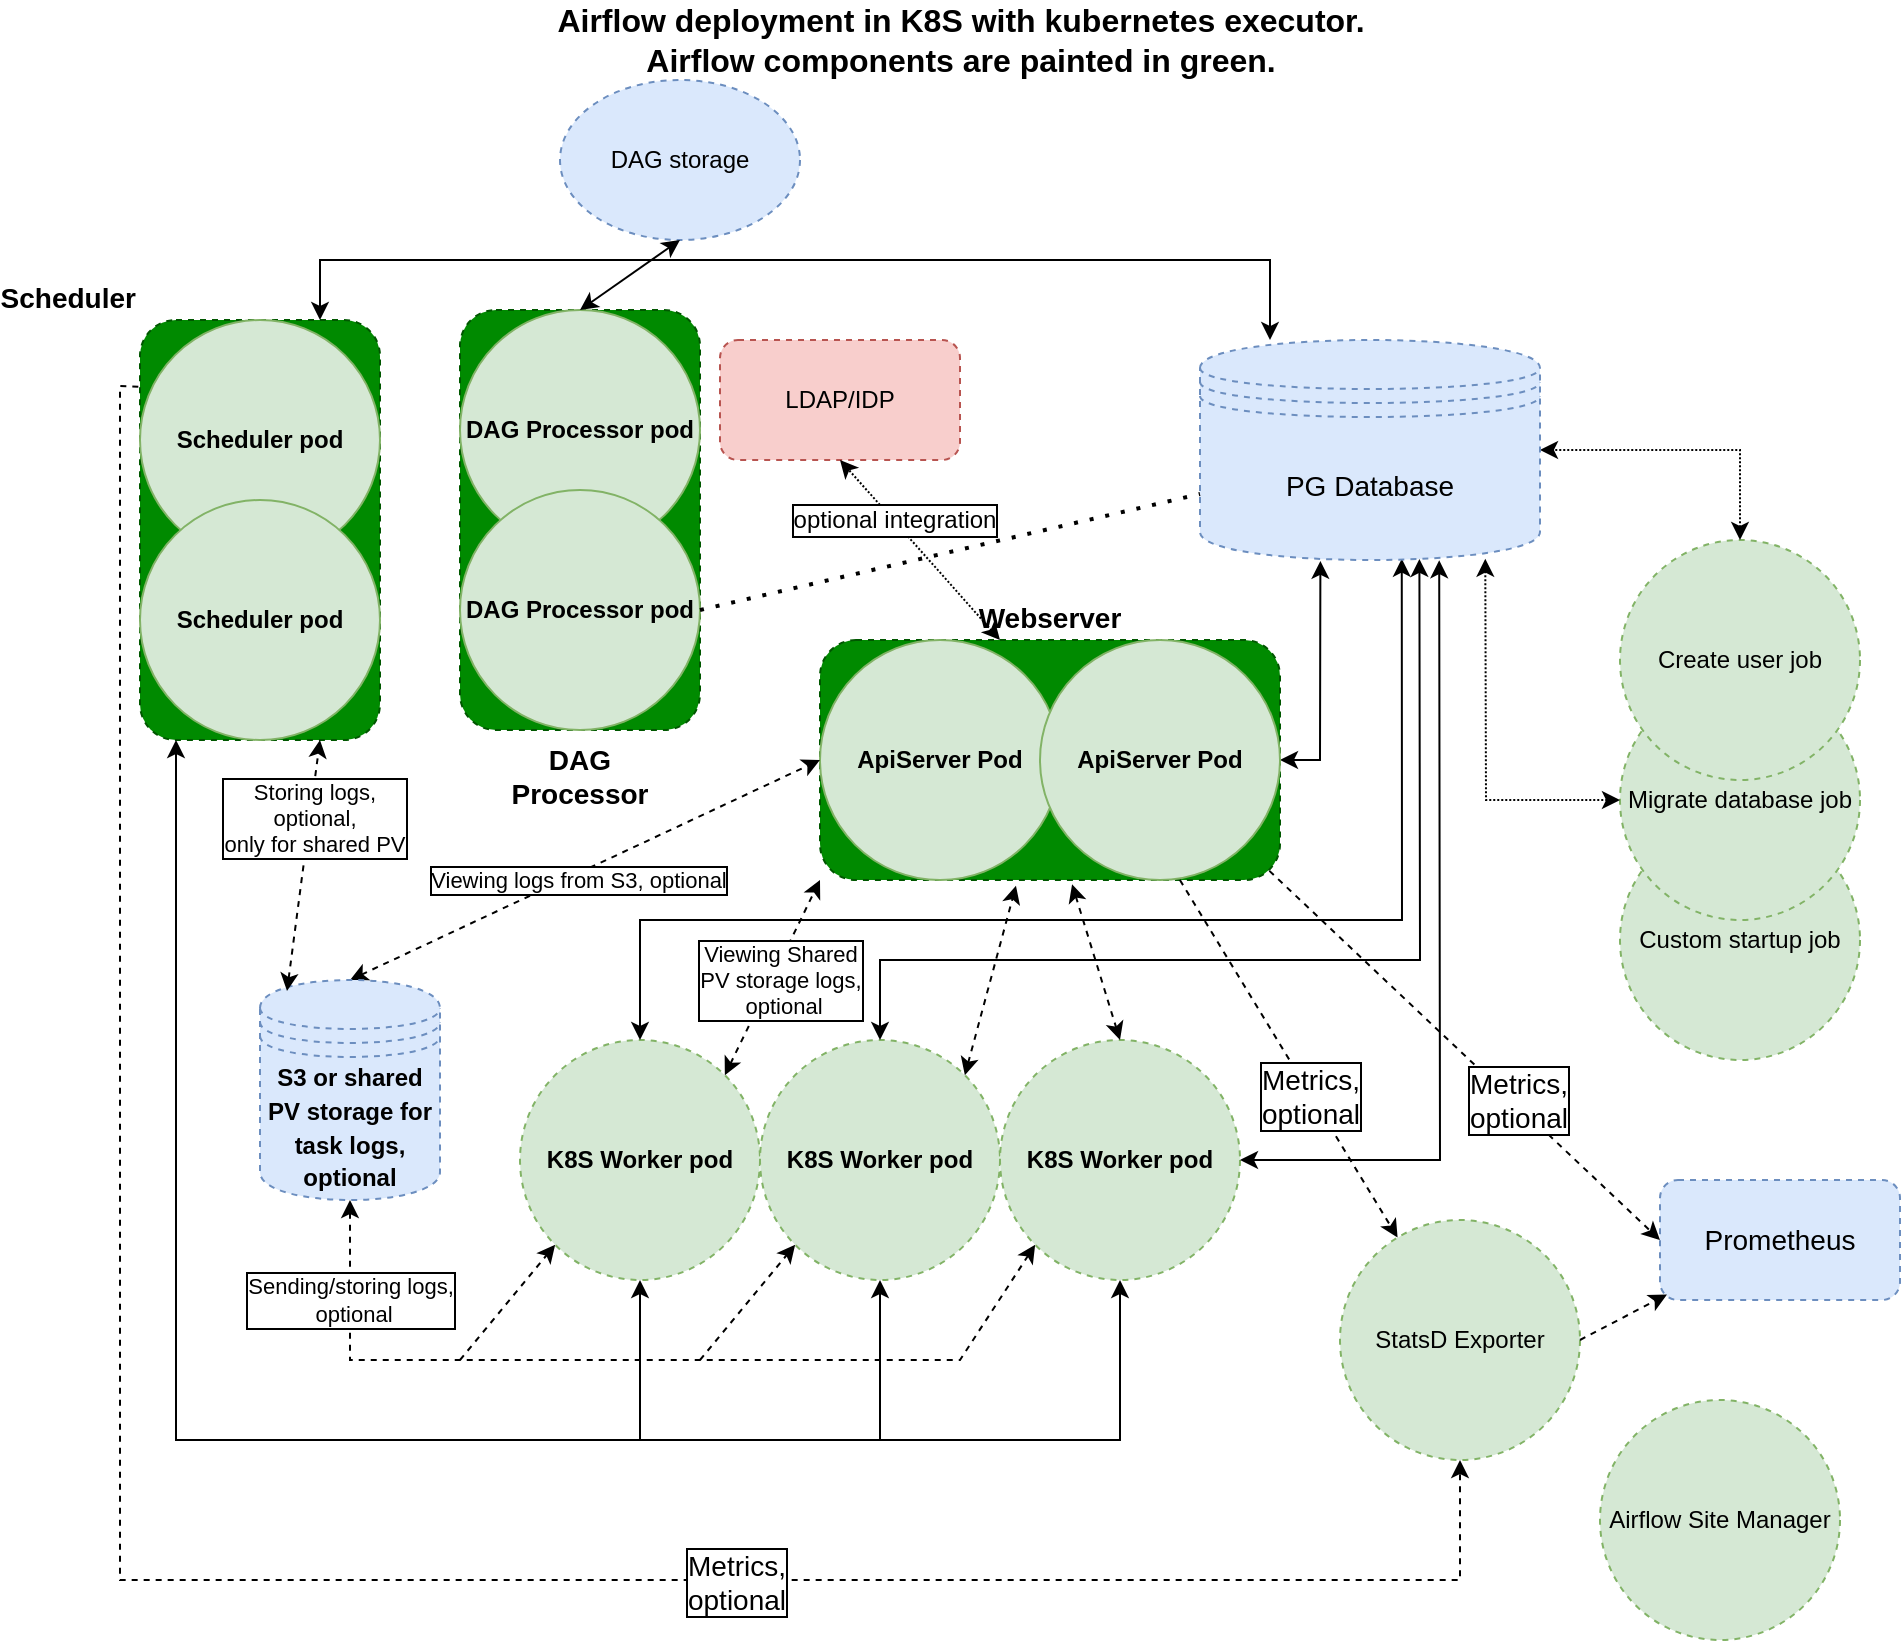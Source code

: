 <mxfile version="16.4.0" type="device"><diagram id="GbyRqpKRcZK6B-UKNelD" name="Page-1"><mxGraphModel dx="1839" dy="689" grid="1" gridSize="10" guides="1" tooltips="1" connect="1" arrows="1" fold="1" page="1" pageScale="1" pageWidth="850" pageHeight="1100" math="0" shadow="0"><root><mxCell id="0"/><mxCell id="1" parent="0"/><mxCell id="gsVhFYKg911GCEjuxf2I-16" value="&lt;b&gt;&lt;font style=&quot;font-size: 14px&quot; color=&quot;#000000&quot;&gt;Webserver&lt;/font&gt;&lt;/b&gt;" style="rounded=1;whiteSpace=wrap;html=1;dashed=1;spacingTop=0;labelPosition=center;verticalLabelPosition=top;align=center;verticalAlign=bottom;fillColor=#008a00;fontColor=#ffffff;strokeColor=#005700;" parent="1" vertex="1"><mxGeometry x="300" y="320" width="230" height="120" as="geometry"/></mxCell><mxCell id="gsVhFYKg911GCEjuxf2I-14" value="&lt;b&gt;&lt;font style=&quot;font-size: 14px&quot; color=&quot;#000000&quot;&gt;Scheduler&lt;/font&gt;&lt;/b&gt;" style="rounded=1;whiteSpace=wrap;html=1;dashed=1;spacingTop=0;labelPosition=left;verticalLabelPosition=top;align=right;verticalAlign=bottom;fillColor=#008a00;fontColor=#ffffff;strokeColor=#005700;" parent="1" vertex="1"><mxGeometry x="-40" y="160" width="120" height="210" as="geometry"/></mxCell><mxCell id="01b81DOPks4PxqhsAP29-1" value="&lt;b&gt;ApiServer Pod&lt;/b&gt;" style="ellipse;whiteSpace=wrap;html=1;aspect=fixed;fillColor=#d5e8d4;strokeColor=#82b366;" parent="1" vertex="1"><mxGeometry x="300" y="320" width="120" height="120" as="geometry"/></mxCell><mxCell id="01b81DOPks4PxqhsAP29-2" value="&lt;b&gt;Scheduler pod&lt;br&gt;&lt;/b&gt;" style="ellipse;whiteSpace=wrap;html=1;aspect=fixed;fillColor=#d5e8d4;strokeColor=#82b366;" parent="1" vertex="1"><mxGeometry x="-40" y="160" width="120" height="120" as="geometry"/></mxCell><mxCell id="01b81DOPks4PxqhsAP29-3" value="&lt;b&gt;Scheduler pod&lt;/b&gt;" style="ellipse;whiteSpace=wrap;html=1;aspect=fixed;fillColor=#d5e8d4;strokeColor=#82b366;" parent="1" vertex="1"><mxGeometry x="-40" y="250" width="120" height="120" as="geometry"/></mxCell><mxCell id="01b81DOPks4PxqhsAP29-6" value="&lt;b&gt;K8S Worker pod&lt;/b&gt;" style="ellipse;whiteSpace=wrap;html=1;aspect=fixed;fillColor=#d5e8d4;strokeColor=#82b366;dashed=1;" parent="1" vertex="1"><mxGeometry x="150" y="520" width="120" height="120" as="geometry"/></mxCell><mxCell id="01b81DOPks4PxqhsAP29-7" value="&lt;b&gt;K8S Worker pod&lt;/b&gt;" style="ellipse;whiteSpace=wrap;html=1;aspect=fixed;fillColor=#d5e8d4;strokeColor=#82b366;dashed=1;" parent="1" vertex="1"><mxGeometry x="270" y="520" width="120" height="120" as="geometry"/></mxCell><mxCell id="01b81DOPks4PxqhsAP29-8" value="&lt;b&gt;K8S Worker pod&lt;/b&gt;" style="ellipse;whiteSpace=wrap;html=1;aspect=fixed;fillColor=#d5e8d4;strokeColor=#82b366;dashed=1;" parent="1" vertex="1"><mxGeometry x="390" y="520" width="120" height="120" as="geometry"/></mxCell><mxCell id="01b81DOPks4PxqhsAP29-10" value="" style="endArrow=classic;startArrow=classic;html=1;rounded=0;entryX=0.72;entryY=1.001;entryDx=0;entryDy=0;entryPerimeter=0;exitX=1;exitY=0.5;exitDx=0;exitDy=0;" parent="1" source="01b81DOPks4PxqhsAP29-8" edge="1"><mxGeometry width="50" height="50" relative="1" as="geometry"><mxPoint x="390" y="560" as="sourcePoint"/><mxPoint x="609.6" y="280.11" as="targetPoint"/><Array as="points"><mxPoint x="610" y="580"/></Array></mxGeometry></mxCell><mxCell id="01b81DOPks4PxqhsAP29-11" value="" style="endArrow=classic;startArrow=classic;html=1;rounded=0;exitX=0.5;exitY=0;exitDx=0;exitDy=0;entryX=0.665;entryY=0.995;entryDx=0;entryDy=0;entryPerimeter=0;" parent="1" source="01b81DOPks4PxqhsAP29-7" edge="1"><mxGeometry width="50" height="50" relative="1" as="geometry"><mxPoint x="390" y="560" as="sourcePoint"/><mxPoint x="599.7" y="279.45" as="targetPoint"/><Array as="points"><mxPoint x="330" y="480"/><mxPoint x="510" y="480"/><mxPoint x="600" y="480"/></Array></mxGeometry></mxCell><mxCell id="01b81DOPks4PxqhsAP29-12" value="" style="endArrow=classic;startArrow=classic;html=1;rounded=0;exitX=0.5;exitY=0;exitDx=0;exitDy=0;entryX=0.616;entryY=0.994;entryDx=0;entryDy=0;entryPerimeter=0;" parent="1" source="01b81DOPks4PxqhsAP29-6" edge="1"><mxGeometry width="50" height="50" relative="1" as="geometry"><mxPoint x="390" y="560" as="sourcePoint"/><mxPoint x="590.88" y="279.34" as="targetPoint"/><Array as="points"><mxPoint x="210" y="460"/><mxPoint x="591" y="460"/></Array></mxGeometry></mxCell><mxCell id="01b81DOPks4PxqhsAP29-14" value="" style="endArrow=classic;startArrow=classic;html=1;rounded=0;exitX=1;exitY=0.5;exitDx=0;exitDy=0;entryX=0.39;entryY=1.004;entryDx=0;entryDy=0;entryPerimeter=0;exitPerimeter=0;" parent="1" source="gsVhFYKg911GCEjuxf2I-15" edge="1"><mxGeometry width="50" height="50" relative="1" as="geometry"><mxPoint x="390" y="450" as="sourcePoint"/><mxPoint x="550.2" y="280.44" as="targetPoint"/><Array as="points"><mxPoint x="550" y="380"/></Array></mxGeometry></mxCell><mxCell id="01b81DOPks4PxqhsAP29-20" value="Viewing Shared &lt;br&gt;PV storage logs,&lt;br&gt;&amp;nbsp;optional" style="endArrow=classic;startArrow=classic;html=1;rounded=0;exitX=1;exitY=0;exitDx=0;exitDy=0;dashed=1;labelBorderColor=default;" parent="1" source="01b81DOPks4PxqhsAP29-6" edge="1"><mxGeometry x="0.011" y="-4" width="50" height="50" relative="1" as="geometry"><mxPoint x="390" y="550" as="sourcePoint"/><mxPoint x="300" y="440" as="targetPoint"/><mxPoint as="offset"/><Array as="points"/></mxGeometry></mxCell><mxCell id="01b81DOPks4PxqhsAP29-21" value="" style="endArrow=classic;startArrow=classic;html=1;rounded=0;dashed=1;exitX=1;exitY=0;exitDx=0;exitDy=0;entryX=0.426;entryY=1.024;entryDx=0;entryDy=0;entryPerimeter=0;" parent="1" source="01b81DOPks4PxqhsAP29-7" target="gsVhFYKg911GCEjuxf2I-16" edge="1"><mxGeometry width="50" height="50" relative="1" as="geometry"><mxPoint x="390" y="550" as="sourcePoint"/><mxPoint x="440" y="500" as="targetPoint"/><Array as="points"/></mxGeometry></mxCell><mxCell id="01b81DOPks4PxqhsAP29-22" value="" style="endArrow=classic;startArrow=classic;html=1;rounded=0;dashed=1;exitX=0.548;exitY=1.018;exitDx=0;exitDy=0;entryX=0.5;entryY=0;entryDx=0;entryDy=0;exitPerimeter=0;" parent="1" source="gsVhFYKg911GCEjuxf2I-16" target="01b81DOPks4PxqhsAP29-8" edge="1"><mxGeometry width="50" height="50" relative="1" as="geometry"><mxPoint x="390" y="550" as="sourcePoint"/><mxPoint x="440" y="500" as="targetPoint"/></mxGeometry></mxCell><mxCell id="01b81DOPks4PxqhsAP29-23" value="LDAP/IDP" style="rounded=1;whiteSpace=wrap;html=1;fillColor=#f8cecc;strokeColor=#b85450;dashed=1;" parent="1" vertex="1"><mxGeometry x="250" y="170" width="120" height="60" as="geometry"/></mxCell><mxCell id="01b81DOPks4PxqhsAP29-27" value="&lt;font style=&quot;font-size: 12px&quot;&gt;optional integration&lt;/font&gt;" style="endArrow=classic;startArrow=classic;html=1;rounded=0;entryX=0.5;entryY=1;entryDx=0;entryDy=0;dashed=1;dashPattern=1 1;labelBorderColor=default;" parent="1" target="01b81DOPks4PxqhsAP29-23" edge="1"><mxGeometry x="0.333" width="50" height="50" relative="1" as="geometry"><mxPoint x="390" y="320" as="sourcePoint"/><mxPoint x="440" y="400" as="targetPoint"/><mxPoint as="offset"/></mxGeometry></mxCell><mxCell id="01b81DOPks4PxqhsAP29-28" value="Custom startup job" style="ellipse;whiteSpace=wrap;html=1;aspect=fixed;fontSize=12;fillColor=#d5e8d4;dashed=1;strokeColor=#82b366;" parent="1" vertex="1"><mxGeometry x="700" y="410" width="120" height="120" as="geometry"/></mxCell><mxCell id="01b81DOPks4PxqhsAP29-30" value="Migrate database job" style="ellipse;whiteSpace=wrap;html=1;aspect=fixed;fontSize=12;fillColor=#d5e8d4;dashed=1;strokeColor=#82b366;" parent="1" vertex="1"><mxGeometry x="700" y="340" width="120" height="120" as="geometry"/></mxCell><mxCell id="01b81DOPks4PxqhsAP29-29" value="Create user job" style="ellipse;whiteSpace=wrap;html=1;aspect=fixed;fontSize=12;fillColor=#d5e8d4;dashed=1;strokeColor=#82b366;" parent="1" vertex="1"><mxGeometry x="700" y="270" width="120" height="120" as="geometry"/></mxCell><mxCell id="01b81DOPks4PxqhsAP29-33" value="" style="endArrow=classic;startArrow=classic;html=1;rounded=0;dashed=1;dashPattern=1 1;labelBorderColor=default;fontSize=12;exitX=0.5;exitY=0;exitDx=0;exitDy=0;entryX=1;entryY=0.5;entryDx=0;entryDy=0;" parent="1" source="01b81DOPks4PxqhsAP29-29" edge="1"><mxGeometry width="50" height="50" relative="1" as="geometry"><mxPoint x="510" y="410" as="sourcePoint"/><mxPoint x="660" y="225" as="targetPoint"/><Array as="points"><mxPoint x="760" y="225"/></Array></mxGeometry></mxCell><mxCell id="01b81DOPks4PxqhsAP29-34" value="" style="endArrow=classic;startArrow=classic;html=1;rounded=0;dashed=1;dashPattern=1 1;labelBorderColor=default;fontSize=12;exitX=0;exitY=0.5;exitDx=0;exitDy=0;entryX=0.848;entryY=0.994;entryDx=0;entryDy=0;entryPerimeter=0;" parent="1" source="01b81DOPks4PxqhsAP29-30" edge="1"><mxGeometry width="50" height="50" relative="1" as="geometry"><mxPoint x="510" y="410" as="sourcePoint"/><mxPoint x="632.64" y="279.34" as="targetPoint"/><Array as="points"><mxPoint x="633" y="400"/></Array></mxGeometry></mxCell><mxCell id="01b81DOPks4PxqhsAP29-35" value="&lt;b&gt;&lt;font style=&quot;font-size: 16px&quot;&gt;Airflow deployment in K8S with kubernetes executor.&lt;br&gt;Airflow components are painted in green.&lt;/font&gt;&lt;/b&gt;" style="text;html=1;align=center;verticalAlign=middle;resizable=0;points=[];autosize=1;strokeColor=none;fillColor=none;fontSize=12;" parent="1" vertex="1"><mxGeometry x="160" width="420" height="40" as="geometry"/></mxCell><mxCell id="gsVhFYKg911GCEjuxf2I-3" value="" style="endArrow=classic;startArrow=classic;html=1;rounded=0;entryX=0.5;entryY=1;entryDx=0;entryDy=0;" parent="1" target="01b81DOPks4PxqhsAP29-8" edge="1"><mxGeometry width="50" height="50" relative="1" as="geometry"><mxPoint x="-22" y="370" as="sourcePoint"/><mxPoint x="440" y="500" as="targetPoint"/><Array as="points"><mxPoint x="-22" y="390"/><mxPoint x="-22" y="720"/><mxPoint x="230" y="720"/><mxPoint x="450" y="720"/></Array></mxGeometry></mxCell><mxCell id="gsVhFYKg911GCEjuxf2I-4" value="" style="endArrow=classic;startArrow=classic;html=1;rounded=0;exitX=0.5;exitY=1;exitDx=0;exitDy=0;entryX=0.5;entryY=1;entryDx=0;entryDy=0;" parent="1" source="01b81DOPks4PxqhsAP29-6" target="01b81DOPks4PxqhsAP29-7" edge="1"><mxGeometry width="50" height="50" relative="1" as="geometry"><mxPoint x="390" y="550" as="sourcePoint"/><mxPoint x="440" y="500" as="targetPoint"/><Array as="points"><mxPoint x="210" y="720"/><mxPoint x="270" y="720"/><mxPoint x="330" y="720"/></Array></mxGeometry></mxCell><mxCell id="gsVhFYKg911GCEjuxf2I-6" value="" style="endArrow=classic;html=1;rounded=0;dashed=1;entryX=0;entryY=1;entryDx=0;entryDy=0;" parent="1" target="01b81DOPks4PxqhsAP29-7" edge="1"><mxGeometry width="50" height="50" relative="1" as="geometry"><mxPoint x="240" y="680" as="sourcePoint"/><mxPoint x="440" y="500" as="targetPoint"/></mxGeometry></mxCell><mxCell id="gsVhFYKg911GCEjuxf2I-7" value="" style="endArrow=classic;html=1;rounded=0;dashed=1;entryX=0;entryY=1;entryDx=0;entryDy=0;" parent="1" target="01b81DOPks4PxqhsAP29-6" edge="1"><mxGeometry width="50" height="50" relative="1" as="geometry"><mxPoint x="120" y="680" as="sourcePoint"/><mxPoint x="297.574" y="632.426" as="targetPoint"/></mxGeometry></mxCell><mxCell id="gsVhFYKg911GCEjuxf2I-10" value="Sending/storing logs,&lt;br&gt;&amp;nbsp;optional" style="endArrow=classic;startArrow=classic;html=1;rounded=0;exitX=0.5;exitY=1;exitDx=0;exitDy=0;entryX=0;entryY=1;entryDx=0;entryDy=0;dashed=1;labelBorderColor=default;" parent="1" target="01b81DOPks4PxqhsAP29-8" edge="1"><mxGeometry x="-0.78" width="50" height="50" relative="1" as="geometry"><mxPoint x="65" y="600" as="sourcePoint"/><mxPoint x="317.574" y="442.426" as="targetPoint"/><mxPoint as="offset"/><Array as="points"><mxPoint x="65" y="680"/><mxPoint x="370" y="680"/></Array></mxGeometry></mxCell><mxCell id="gsVhFYKg911GCEjuxf2I-11" value="Viewing logs from S3, optional" style="endArrow=classic;startArrow=classic;html=1;rounded=0;exitX=0.5;exitY=0;exitDx=0;exitDy=0;entryX=0;entryY=0.5;entryDx=0;entryDy=0;dashed=1;labelBorderColor=default;" parent="1" target="01b81DOPks4PxqhsAP29-1" edge="1"><mxGeometry x="-0.037" y="-3" width="50" height="50" relative="1" as="geometry"><mxPoint x="65" y="490" as="sourcePoint"/><mxPoint x="307.574" y="432.426" as="targetPoint"/><mxPoint as="offset"/></mxGeometry></mxCell><mxCell id="gsVhFYKg911GCEjuxf2I-15" value="&lt;b&gt;ApiServer Pod&lt;/b&gt;" style="ellipse;whiteSpace=wrap;html=1;aspect=fixed;fillColor=#d5e8d4;strokeColor=#82b366;" parent="1" vertex="1"><mxGeometry x="410" y="320" width="120" height="120" as="geometry"/></mxCell><mxCell id="gsVhFYKg911GCEjuxf2I-17" value="" style="endArrow=classic;startArrow=classic;html=1;rounded=0;labelBackgroundColor=none;fontSize=14;fontColor=#000000;exitX=0.75;exitY=0;exitDx=0;exitDy=0;entryX=0.25;entryY=0;entryDx=0;entryDy=0;" parent="1" source="gsVhFYKg911GCEjuxf2I-14" edge="1"><mxGeometry width="50" height="50" relative="1" as="geometry"><mxPoint x="350" y="360" as="sourcePoint"/><mxPoint x="525" y="170" as="targetPoint"/><Array as="points"><mxPoint x="50" y="130"/><mxPoint x="300" y="130"/><mxPoint x="525" y="130"/></Array></mxGeometry></mxCell><mxCell id="gsVhFYKg911GCEjuxf2I-18" value="StatsD Exporter" style="ellipse;whiteSpace=wrap;html=1;aspect=fixed;fontSize=12;fillColor=#d5e8d4;dashed=1;strokeColor=#82b366;" parent="1" vertex="1"><mxGeometry x="560" y="610" width="120" height="120" as="geometry"/></mxCell><mxCell id="gsVhFYKg911GCEjuxf2I-19" value="PG Database" style="shape=datastore;whiteSpace=wrap;html=1;shadow=0;dashed=1;fontSize=14;fillColor=#dae8fc;strokeColor=#6c8ebf;" parent="1" vertex="1"><mxGeometry x="490" y="170" width="170" height="110" as="geometry"/></mxCell><mxCell id="gsVhFYKg911GCEjuxf2I-20" value="&lt;b style=&quot;font-size: 12px&quot;&gt;S3 or shared PV storage for task logs, optional&lt;/b&gt;" style="shape=datastore;whiteSpace=wrap;html=1;shadow=0;dashed=1;fontSize=14;fillColor=#dae8fc;strokeColor=#6c8ebf;" parent="1" vertex="1"><mxGeometry x="20" y="490" width="90" height="110" as="geometry"/></mxCell><mxCell id="gsVhFYKg911GCEjuxf2I-21" value="Prometheus" style="rounded=1;whiteSpace=wrap;html=1;shadow=0;dashed=1;fontSize=14;fillColor=#dae8fc;strokeColor=#6c8ebf;" parent="1" vertex="1"><mxGeometry x="720" y="590" width="120" height="60" as="geometry"/></mxCell><mxCell id="gsVhFYKg911GCEjuxf2I-22" value="" style="endArrow=classic;html=1;rounded=0;labelBackgroundColor=none;fontSize=14;fontColor=#FFFFFF;exitX=1;exitY=0.5;exitDx=0;exitDy=0;entryX=0.029;entryY=0.955;entryDx=0;entryDy=0;dashed=1;entryPerimeter=0;" parent="1" source="gsVhFYKg911GCEjuxf2I-18" target="gsVhFYKg911GCEjuxf2I-21" edge="1"><mxGeometry width="50" height="50" relative="1" as="geometry"><mxPoint x="540" y="490" as="sourcePoint"/><mxPoint x="590" y="440" as="targetPoint"/><Array as="points"/></mxGeometry></mxCell><mxCell id="gsVhFYKg911GCEjuxf2I-23" value="" style="endArrow=classic;html=1;rounded=0;labelBackgroundColor=none;fontSize=14;fontColor=#FFFFFF;entryX=0;entryY=0.5;entryDx=0;entryDy=0;exitX=0.977;exitY=0.962;exitDx=0;exitDy=0;exitPerimeter=0;dashed=1;" parent="1" source="gsVhFYKg911GCEjuxf2I-16" target="gsVhFYKg911GCEjuxf2I-21" edge="1"><mxGeometry width="50" height="50" relative="1" as="geometry"><mxPoint x="540" y="490" as="sourcePoint"/><mxPoint x="590" y="440" as="targetPoint"/></mxGeometry></mxCell><mxCell id="gsVhFYKg911GCEjuxf2I-28" value="Metrics,&lt;br&gt;optional" style="edgeLabel;html=1;align=center;verticalAlign=middle;resizable=0;points=[];fontSize=14;fontColor=#000000;labelBorderColor=default;" parent="gsVhFYKg911GCEjuxf2I-23" vertex="1" connectable="0"><mxGeometry x="0.257" y="2" relative="1" as="geometry"><mxPoint as="offset"/></mxGeometry></mxCell><mxCell id="gsVhFYKg911GCEjuxf2I-24" value="" style="endArrow=classic;html=1;rounded=0;dashed=1;labelBackgroundColor=none;fontSize=14;fontColor=#FFFFFF;exitX=0.583;exitY=1;exitDx=0;exitDy=0;exitPerimeter=0;labelBorderColor=default;" parent="1" source="gsVhFYKg911GCEjuxf2I-15" target="gsVhFYKg911GCEjuxf2I-18" edge="1"><mxGeometry width="50" height="50" relative="1" as="geometry"><mxPoint x="480" y="450" as="sourcePoint"/><mxPoint x="540" y="470" as="targetPoint"/></mxGeometry></mxCell><mxCell id="gsVhFYKg911GCEjuxf2I-27" value="Metrics,&lt;br&gt;optional" style="edgeLabel;html=1;align=center;verticalAlign=middle;resizable=0;points=[];fontSize=14;fontColor=#000000;labelBorderColor=default;" parent="gsVhFYKg911GCEjuxf2I-24" vertex="1" connectable="0"><mxGeometry x="0.203" y="-1" relative="1" as="geometry"><mxPoint as="offset"/></mxGeometry></mxCell><mxCell id="gsVhFYKg911GCEjuxf2I-25" value="" style="endArrow=classic;html=1;rounded=0;dashed=1;labelBackgroundColor=none;fontSize=14;fontColor=#FFFFFF;exitX=-0.007;exitY=0.159;exitDx=0;exitDy=0;exitPerimeter=0;entryX=0.5;entryY=1;entryDx=0;entryDy=0;" parent="1" source="gsVhFYKg911GCEjuxf2I-14" target="gsVhFYKg911GCEjuxf2I-18" edge="1"><mxGeometry width="50" height="50" relative="1" as="geometry"><mxPoint x="280" y="510" as="sourcePoint"/><mxPoint x="-70" y="340" as="targetPoint"/><Array as="points"><mxPoint x="-50" y="193"/><mxPoint x="-50" y="790"/><mxPoint x="260" y="790"/><mxPoint x="620" y="790"/></Array></mxGeometry></mxCell><mxCell id="gsVhFYKg911GCEjuxf2I-26" value="&lt;font color=&quot;#000000&quot;&gt;Metrics,&lt;br&gt;optional&lt;br&gt;&lt;/font&gt;" style="edgeLabel;html=1;align=center;verticalAlign=middle;resizable=0;points=[];fontSize=14;fontColor=#FFFFFF;labelBorderColor=default;" parent="gsVhFYKg911GCEjuxf2I-25" vertex="1" connectable="0"><mxGeometry x="0.368" y="-1" relative="1" as="geometry"><mxPoint as="offset"/></mxGeometry></mxCell><mxCell id="gsVhFYKg911GCEjuxf2I-29" value="Airflow Site Manager" style="ellipse;whiteSpace=wrap;html=1;aspect=fixed;fontSize=12;fillColor=#d5e8d4;dashed=1;strokeColor=#82b366;" parent="1" vertex="1"><mxGeometry x="690" y="700" width="120" height="120" as="geometry"/></mxCell><mxCell id="SKzEyptN8PcYzoczC4Xq-1" value="Storing logs,&lt;br&gt;optional,&lt;br&gt;only for shared PV" style="endArrow=classic;startArrow=classic;html=1;rounded=0;exitX=0.15;exitY=0.05;exitDx=0;exitDy=0;entryX=0.75;entryY=1;entryDx=0;entryDy=0;dashed=1;labelBorderColor=default;exitPerimeter=0;" parent="1" source="gsVhFYKg911GCEjuxf2I-20" target="gsVhFYKg911GCEjuxf2I-14" edge="1"><mxGeometry x="0.369" y="-2" width="50" height="50" relative="1" as="geometry"><mxPoint x="75" y="500" as="sourcePoint"/><mxPoint x="290" y="390" as="targetPoint"/><mxPoint y="-1" as="offset"/></mxGeometry></mxCell><mxCell id="_yyfIC3ksFr0AZW_iv3P-1" value="&lt;b&gt;&lt;font style=&quot;font-size: 14px&quot; color=&quot;#000000&quot;&gt;DAG&lt;br&gt;Processor&lt;br&gt;&lt;/font&gt;&lt;/b&gt;" style="rounded=1;whiteSpace=wrap;html=1;dashed=1;spacingTop=0;labelPosition=center;verticalLabelPosition=bottom;align=center;verticalAlign=top;fillColor=#008a00;fontColor=#ffffff;strokeColor=#005700;" parent="1" vertex="1"><mxGeometry x="120" y="155" width="120" height="210" as="geometry"/></mxCell><mxCell id="_yyfIC3ksFr0AZW_iv3P-2" value="&lt;b&gt;DAG Processor pod&lt;br&gt;&lt;/b&gt;" style="ellipse;whiteSpace=wrap;html=1;aspect=fixed;fillColor=#d5e8d4;strokeColor=#82b366;" parent="1" vertex="1"><mxGeometry x="120" y="155" width="120" height="120" as="geometry"/></mxCell><mxCell id="_yyfIC3ksFr0AZW_iv3P-3" value="&lt;b&gt;DAG Processor pod&lt;/b&gt;" style="ellipse;whiteSpace=wrap;html=1;aspect=fixed;fillColor=#d5e8d4;strokeColor=#82b366;" parent="1" vertex="1"><mxGeometry x="120" y="245" width="120" height="120" as="geometry"/></mxCell><mxCell id="_yyfIC3ksFr0AZW_iv3P-4" value="DAG storage" style="ellipse;whiteSpace=wrap;html=1;fillColor=#dae8fc;strokeColor=#6c8ebf;dashed=1;" parent="1" vertex="1"><mxGeometry x="170" y="40" width="120" height="80" as="geometry"/></mxCell><mxCell id="_yyfIC3ksFr0AZW_iv3P-5" value="" style="endArrow=classic;startArrow=classic;html=1;rounded=0;exitX=0.5;exitY=1;exitDx=0;exitDy=0;entryX=0.5;entryY=0;entryDx=0;entryDy=0;" parent="1" source="_yyfIC3ksFr0AZW_iv3P-4" target="_yyfIC3ksFr0AZW_iv3P-2" edge="1"><mxGeometry width="50" height="50" relative="1" as="geometry"><mxPoint x="220" y="395" as="sourcePoint"/><mxPoint x="270" y="345" as="targetPoint"/></mxGeometry></mxCell><mxCell id="qv0Sm8KlQVNrhPZM9Itx-1" value="" style="endArrow=none;dashed=1;html=1;dashPattern=1 3;strokeWidth=2;rounded=0;exitX=1;exitY=0.5;exitDx=0;exitDy=0;entryX=0;entryY=0.7;entryDx=0;entryDy=0;" parent="1" source="_yyfIC3ksFr0AZW_iv3P-3" target="gsVhFYKg911GCEjuxf2I-19" edge="1"><mxGeometry width="50" height="50" relative="1" as="geometry"><mxPoint x="290" y="380" as="sourcePoint"/><mxPoint x="340" y="330" as="targetPoint"/></mxGeometry></mxCell></root></mxGraphModel></diagram></mxfile>
